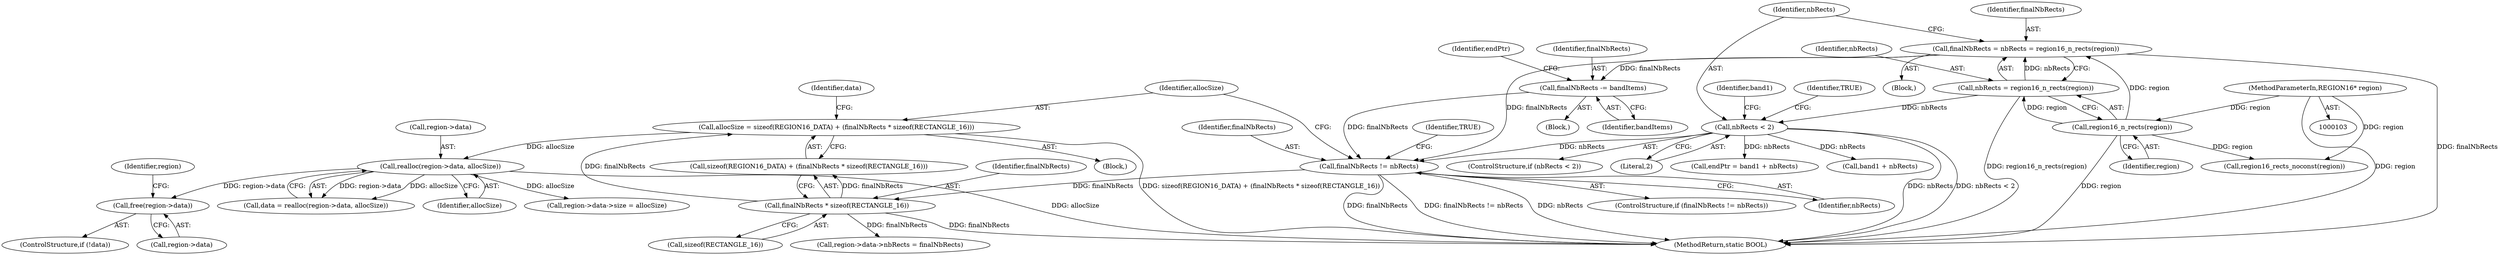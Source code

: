digraph "0_FreeRDP_fc80ab45621bd966f70594c0b7393ec005a94007_1@API" {
"1000238" [label="(Call,free(region->data))"];
"1000230" [label="(Call,realloc(region->data, allocSize))"];
"1000219" [label="(Call,allocSize = sizeof(REGION16_DATA) + (finalNbRects * sizeof(RECTANGLE_16)))"];
"1000224" [label="(Call,finalNbRects * sizeof(RECTANGLE_16))"];
"1000213" [label="(Call,finalNbRects != nbRects)"];
"1000200" [label="(Call,finalNbRects -= bandItems)"];
"1000115" [label="(Call,finalNbRects = nbRects = region16_n_rects(region))"];
"1000117" [label="(Call,nbRects = region16_n_rects(region))"];
"1000119" [label="(Call,region16_n_rects(region))"];
"1000104" [label="(MethodParameterIn,REGION16* region)"];
"1000122" [label="(Call,nbRects < 2)"];
"1000105" [label="(Block,)"];
"1000129" [label="(Call,region16_rects_noconst(region))"];
"1000238" [label="(Call,free(region->data))"];
"1000219" [label="(Call,allocSize = sizeof(REGION16_DATA) + (finalNbRects * sizeof(RECTANGLE_16)))"];
"1000277" [label="(MethodReturn,static BOOL)"];
"1000104" [label="(MethodParameterIn,REGION16* region)"];
"1000202" [label="(Identifier,bandItems)"];
"1000216" [label="(Block,)"];
"1000115" [label="(Call,finalNbRects = nbRects = region16_n_rects(region))"];
"1000131" [label="(Call,endPtr = band1 + nbRects)"];
"1000261" [label="(Call,region->data->nbRects = finalNbRects)"];
"1000200" [label="(Call,finalNbRects -= bandItems)"];
"1000163" [label="(Block,)"];
"1000230" [label="(Call,realloc(region->data, allocSize))"];
"1000116" [label="(Identifier,finalNbRects)"];
"1000276" [label="(Identifier,TRUE)"];
"1000128" [label="(Identifier,band1)"];
"1000228" [label="(Call,data = realloc(region->data, allocSize))"];
"1000119" [label="(Call,region16_n_rects(region))"];
"1000221" [label="(Call,sizeof(REGION16_DATA) + (finalNbRects * sizeof(RECTANGLE_16)))"];
"1000224" [label="(Call,finalNbRects * sizeof(RECTANGLE_16))"];
"1000133" [label="(Call,band1 + nbRects)"];
"1000201" [label="(Identifier,finalNbRects)"];
"1000204" [label="(Identifier,endPtr)"];
"1000212" [label="(ControlStructure,if (finalNbRects != nbRects))"];
"1000123" [label="(Identifier,nbRects)"];
"1000126" [label="(Identifier,TRUE)"];
"1000231" [label="(Call,region->data)"];
"1000226" [label="(Call,sizeof(RECTANGLE_16))"];
"1000117" [label="(Call,nbRects = region16_n_rects(region))"];
"1000121" [label="(ControlStructure,if (nbRects < 2))"];
"1000214" [label="(Identifier,finalNbRects)"];
"1000215" [label="(Identifier,nbRects)"];
"1000220" [label="(Identifier,allocSize)"];
"1000234" [label="(Identifier,allocSize)"];
"1000213" [label="(Call,finalNbRects != nbRects)"];
"1000120" [label="(Identifier,region)"];
"1000244" [label="(Identifier,region)"];
"1000225" [label="(Identifier,finalNbRects)"];
"1000124" [label="(Literal,2)"];
"1000235" [label="(ControlStructure,if (!data))"];
"1000122" [label="(Call,nbRects < 2)"];
"1000268" [label="(Call,region->data->size = allocSize)"];
"1000229" [label="(Identifier,data)"];
"1000118" [label="(Identifier,nbRects)"];
"1000239" [label="(Call,region->data)"];
"1000238" -> "1000235"  [label="AST: "];
"1000238" -> "1000239"  [label="CFG: "];
"1000239" -> "1000238"  [label="AST: "];
"1000244" -> "1000238"  [label="CFG: "];
"1000230" -> "1000238"  [label="DDG: region->data"];
"1000230" -> "1000228"  [label="AST: "];
"1000230" -> "1000234"  [label="CFG: "];
"1000231" -> "1000230"  [label="AST: "];
"1000234" -> "1000230"  [label="AST: "];
"1000228" -> "1000230"  [label="CFG: "];
"1000230" -> "1000277"  [label="DDG: allocSize"];
"1000230" -> "1000228"  [label="DDG: region->data"];
"1000230" -> "1000228"  [label="DDG: allocSize"];
"1000219" -> "1000230"  [label="DDG: allocSize"];
"1000230" -> "1000268"  [label="DDG: allocSize"];
"1000219" -> "1000216"  [label="AST: "];
"1000219" -> "1000221"  [label="CFG: "];
"1000220" -> "1000219"  [label="AST: "];
"1000221" -> "1000219"  [label="AST: "];
"1000229" -> "1000219"  [label="CFG: "];
"1000219" -> "1000277"  [label="DDG: sizeof(REGION16_DATA) + (finalNbRects * sizeof(RECTANGLE_16))"];
"1000224" -> "1000219"  [label="DDG: finalNbRects"];
"1000224" -> "1000221"  [label="AST: "];
"1000224" -> "1000226"  [label="CFG: "];
"1000225" -> "1000224"  [label="AST: "];
"1000226" -> "1000224"  [label="AST: "];
"1000221" -> "1000224"  [label="CFG: "];
"1000224" -> "1000277"  [label="DDG: finalNbRects"];
"1000224" -> "1000221"  [label="DDG: finalNbRects"];
"1000213" -> "1000224"  [label="DDG: finalNbRects"];
"1000224" -> "1000261"  [label="DDG: finalNbRects"];
"1000213" -> "1000212"  [label="AST: "];
"1000213" -> "1000215"  [label="CFG: "];
"1000214" -> "1000213"  [label="AST: "];
"1000215" -> "1000213"  [label="AST: "];
"1000220" -> "1000213"  [label="CFG: "];
"1000276" -> "1000213"  [label="CFG: "];
"1000213" -> "1000277"  [label="DDG: finalNbRects"];
"1000213" -> "1000277"  [label="DDG: finalNbRects != nbRects"];
"1000213" -> "1000277"  [label="DDG: nbRects"];
"1000200" -> "1000213"  [label="DDG: finalNbRects"];
"1000115" -> "1000213"  [label="DDG: finalNbRects"];
"1000122" -> "1000213"  [label="DDG: nbRects"];
"1000200" -> "1000163"  [label="AST: "];
"1000200" -> "1000202"  [label="CFG: "];
"1000201" -> "1000200"  [label="AST: "];
"1000202" -> "1000200"  [label="AST: "];
"1000204" -> "1000200"  [label="CFG: "];
"1000115" -> "1000200"  [label="DDG: finalNbRects"];
"1000115" -> "1000105"  [label="AST: "];
"1000115" -> "1000117"  [label="CFG: "];
"1000116" -> "1000115"  [label="AST: "];
"1000117" -> "1000115"  [label="AST: "];
"1000123" -> "1000115"  [label="CFG: "];
"1000115" -> "1000277"  [label="DDG: finalNbRects"];
"1000117" -> "1000115"  [label="DDG: nbRects"];
"1000119" -> "1000115"  [label="DDG: region"];
"1000117" -> "1000119"  [label="CFG: "];
"1000118" -> "1000117"  [label="AST: "];
"1000119" -> "1000117"  [label="AST: "];
"1000117" -> "1000277"  [label="DDG: region16_n_rects(region)"];
"1000119" -> "1000117"  [label="DDG: region"];
"1000117" -> "1000122"  [label="DDG: nbRects"];
"1000119" -> "1000120"  [label="CFG: "];
"1000120" -> "1000119"  [label="AST: "];
"1000119" -> "1000277"  [label="DDG: region"];
"1000104" -> "1000119"  [label="DDG: region"];
"1000119" -> "1000129"  [label="DDG: region"];
"1000104" -> "1000103"  [label="AST: "];
"1000104" -> "1000277"  [label="DDG: region"];
"1000104" -> "1000129"  [label="DDG: region"];
"1000122" -> "1000121"  [label="AST: "];
"1000122" -> "1000124"  [label="CFG: "];
"1000123" -> "1000122"  [label="AST: "];
"1000124" -> "1000122"  [label="AST: "];
"1000126" -> "1000122"  [label="CFG: "];
"1000128" -> "1000122"  [label="CFG: "];
"1000122" -> "1000277"  [label="DDG: nbRects"];
"1000122" -> "1000277"  [label="DDG: nbRects < 2"];
"1000122" -> "1000131"  [label="DDG: nbRects"];
"1000122" -> "1000133"  [label="DDG: nbRects"];
}
